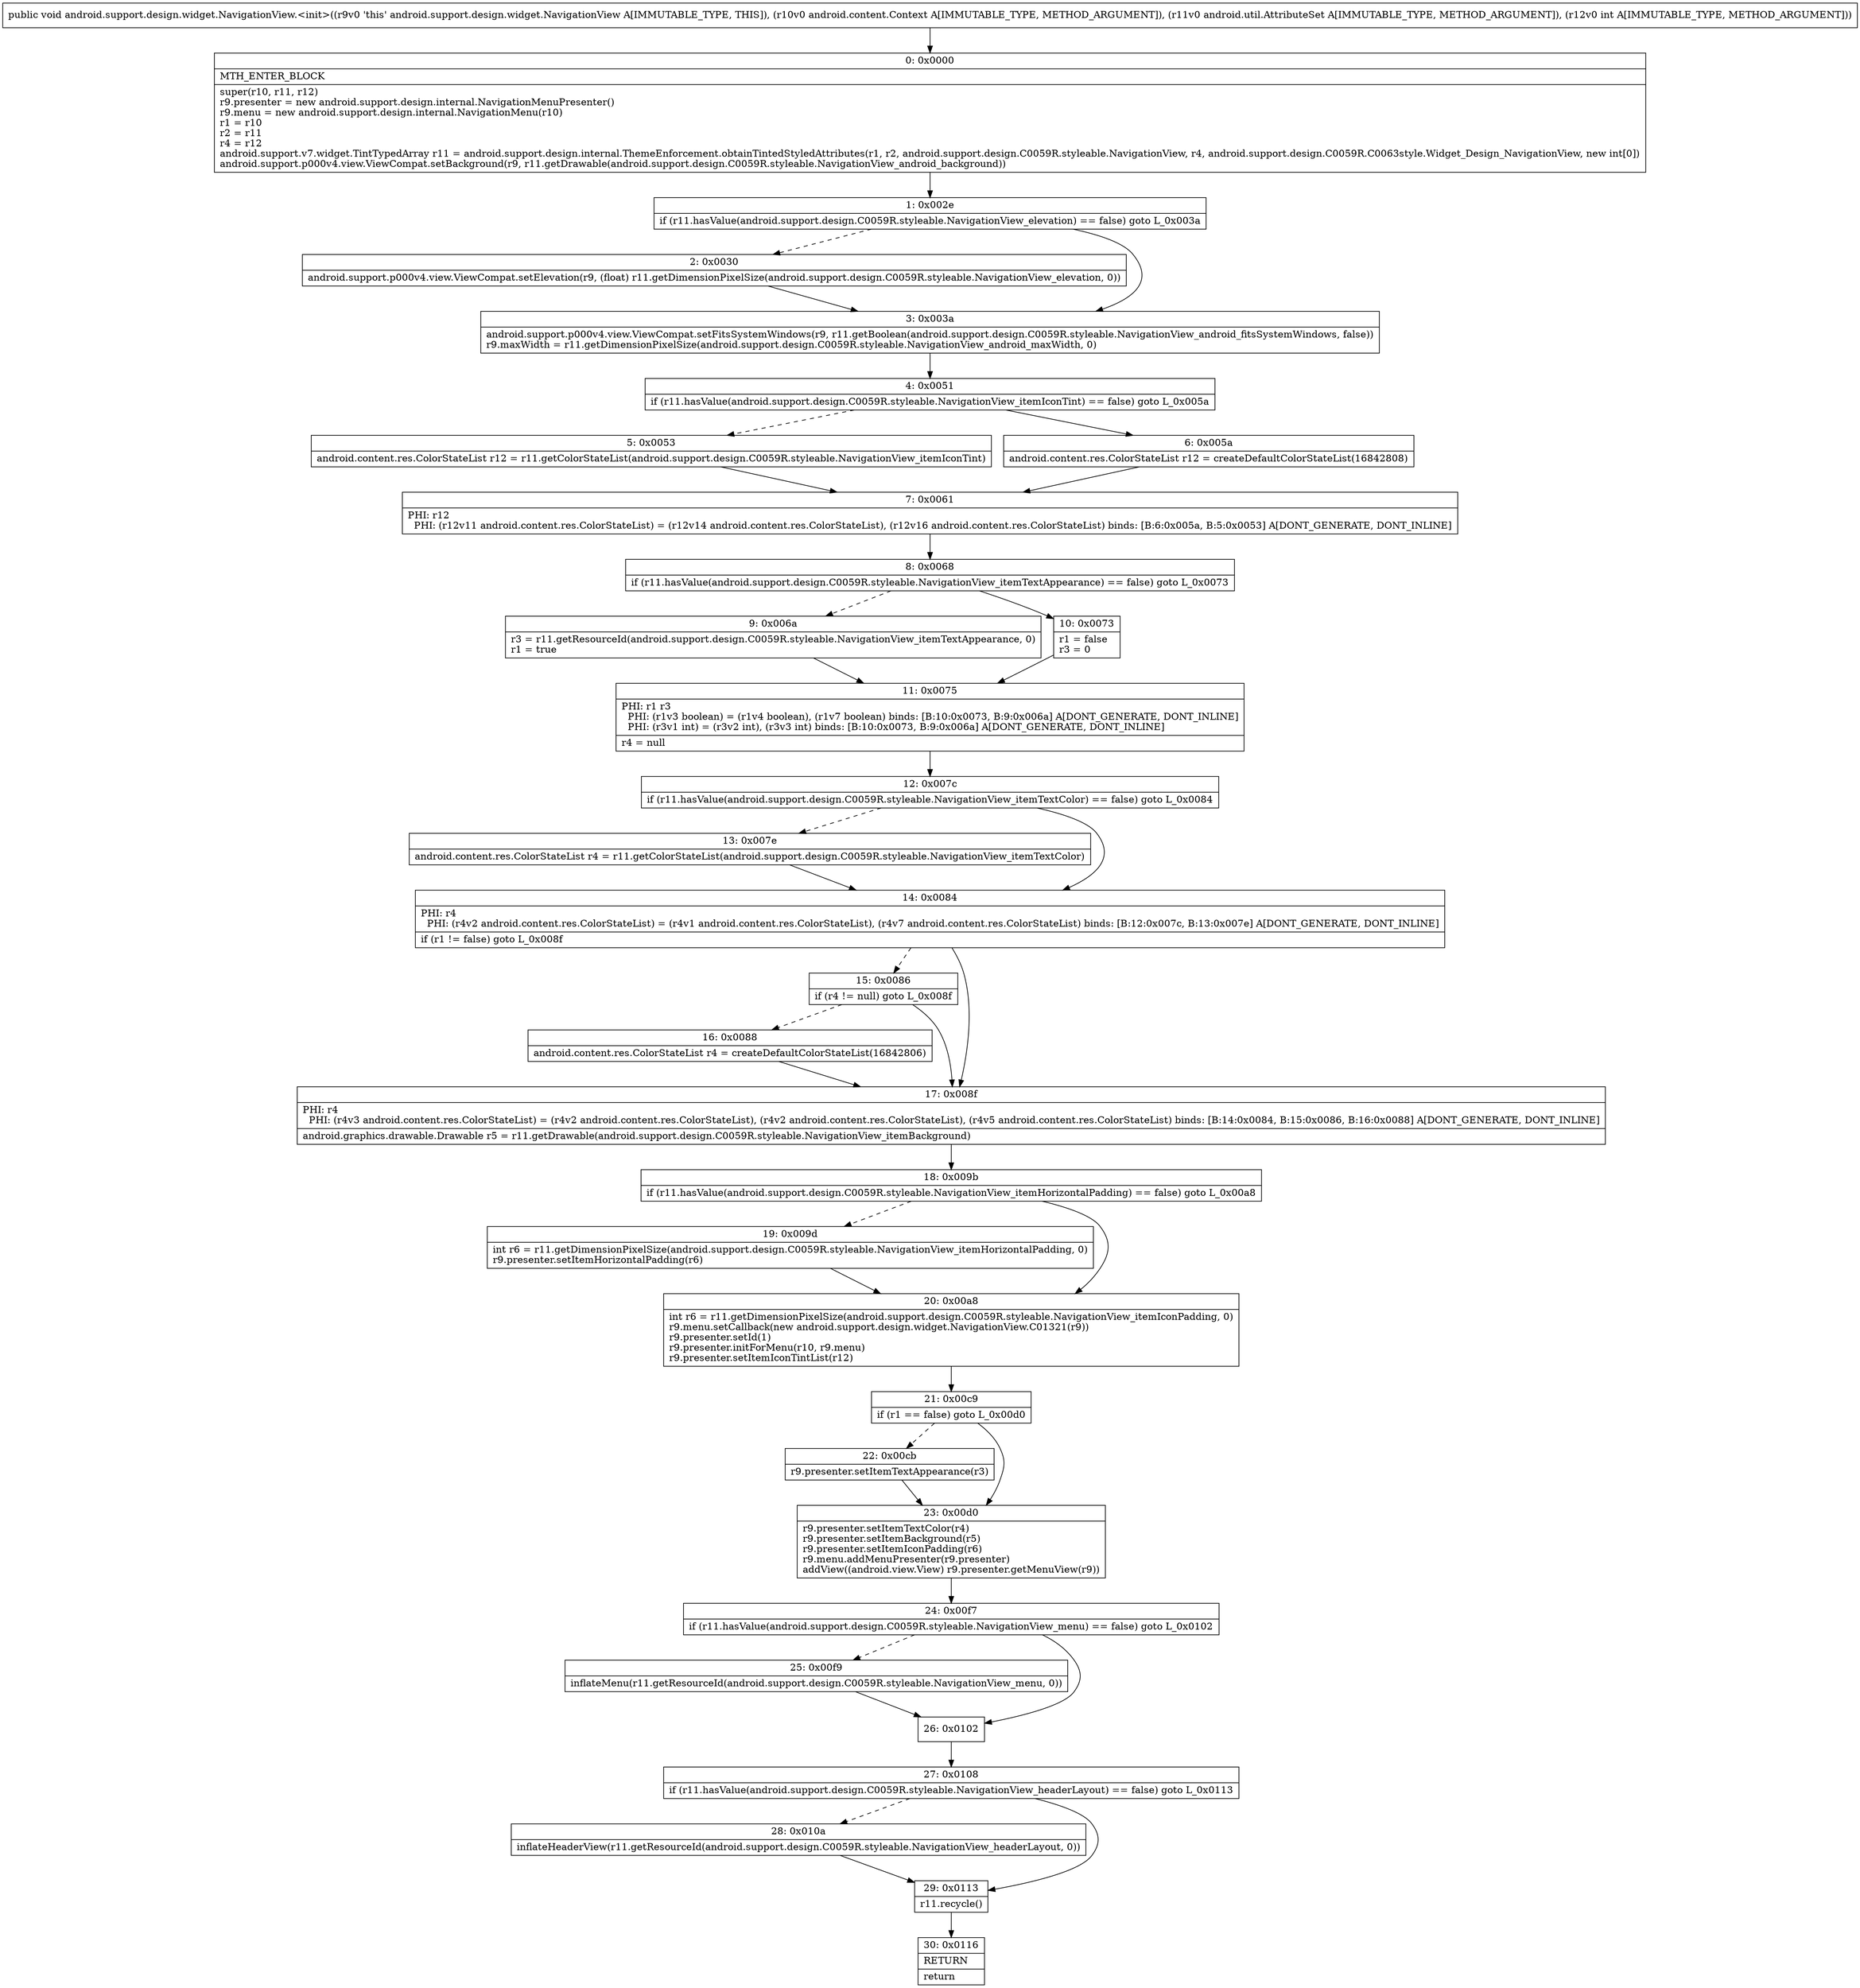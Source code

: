 digraph "CFG forandroid.support.design.widget.NavigationView.\<init\>(Landroid\/content\/Context;Landroid\/util\/AttributeSet;I)V" {
Node_0 [shape=record,label="{0\:\ 0x0000|MTH_ENTER_BLOCK\l|super(r10, r11, r12)\lr9.presenter = new android.support.design.internal.NavigationMenuPresenter()\lr9.menu = new android.support.design.internal.NavigationMenu(r10)\lr1 = r10\lr2 = r11\lr4 = r12\landroid.support.v7.widget.TintTypedArray r11 = android.support.design.internal.ThemeEnforcement.obtainTintedStyledAttributes(r1, r2, android.support.design.C0059R.styleable.NavigationView, r4, android.support.design.C0059R.C0063style.Widget_Design_NavigationView, new int[0])\landroid.support.p000v4.view.ViewCompat.setBackground(r9, r11.getDrawable(android.support.design.C0059R.styleable.NavigationView_android_background))\l}"];
Node_1 [shape=record,label="{1\:\ 0x002e|if (r11.hasValue(android.support.design.C0059R.styleable.NavigationView_elevation) == false) goto L_0x003a\l}"];
Node_2 [shape=record,label="{2\:\ 0x0030|android.support.p000v4.view.ViewCompat.setElevation(r9, (float) r11.getDimensionPixelSize(android.support.design.C0059R.styleable.NavigationView_elevation, 0))\l}"];
Node_3 [shape=record,label="{3\:\ 0x003a|android.support.p000v4.view.ViewCompat.setFitsSystemWindows(r9, r11.getBoolean(android.support.design.C0059R.styleable.NavigationView_android_fitsSystemWindows, false))\lr9.maxWidth = r11.getDimensionPixelSize(android.support.design.C0059R.styleable.NavigationView_android_maxWidth, 0)\l}"];
Node_4 [shape=record,label="{4\:\ 0x0051|if (r11.hasValue(android.support.design.C0059R.styleable.NavigationView_itemIconTint) == false) goto L_0x005a\l}"];
Node_5 [shape=record,label="{5\:\ 0x0053|android.content.res.ColorStateList r12 = r11.getColorStateList(android.support.design.C0059R.styleable.NavigationView_itemIconTint)\l}"];
Node_6 [shape=record,label="{6\:\ 0x005a|android.content.res.ColorStateList r12 = createDefaultColorStateList(16842808)\l}"];
Node_7 [shape=record,label="{7\:\ 0x0061|PHI: r12 \l  PHI: (r12v11 android.content.res.ColorStateList) = (r12v14 android.content.res.ColorStateList), (r12v16 android.content.res.ColorStateList) binds: [B:6:0x005a, B:5:0x0053] A[DONT_GENERATE, DONT_INLINE]\l}"];
Node_8 [shape=record,label="{8\:\ 0x0068|if (r11.hasValue(android.support.design.C0059R.styleable.NavigationView_itemTextAppearance) == false) goto L_0x0073\l}"];
Node_9 [shape=record,label="{9\:\ 0x006a|r3 = r11.getResourceId(android.support.design.C0059R.styleable.NavigationView_itemTextAppearance, 0)\lr1 = true\l}"];
Node_10 [shape=record,label="{10\:\ 0x0073|r1 = false\lr3 = 0\l}"];
Node_11 [shape=record,label="{11\:\ 0x0075|PHI: r1 r3 \l  PHI: (r1v3 boolean) = (r1v4 boolean), (r1v7 boolean) binds: [B:10:0x0073, B:9:0x006a] A[DONT_GENERATE, DONT_INLINE]\l  PHI: (r3v1 int) = (r3v2 int), (r3v3 int) binds: [B:10:0x0073, B:9:0x006a] A[DONT_GENERATE, DONT_INLINE]\l|r4 = null\l}"];
Node_12 [shape=record,label="{12\:\ 0x007c|if (r11.hasValue(android.support.design.C0059R.styleable.NavigationView_itemTextColor) == false) goto L_0x0084\l}"];
Node_13 [shape=record,label="{13\:\ 0x007e|android.content.res.ColorStateList r4 = r11.getColorStateList(android.support.design.C0059R.styleable.NavigationView_itemTextColor)\l}"];
Node_14 [shape=record,label="{14\:\ 0x0084|PHI: r4 \l  PHI: (r4v2 android.content.res.ColorStateList) = (r4v1 android.content.res.ColorStateList), (r4v7 android.content.res.ColorStateList) binds: [B:12:0x007c, B:13:0x007e] A[DONT_GENERATE, DONT_INLINE]\l|if (r1 != false) goto L_0x008f\l}"];
Node_15 [shape=record,label="{15\:\ 0x0086|if (r4 != null) goto L_0x008f\l}"];
Node_16 [shape=record,label="{16\:\ 0x0088|android.content.res.ColorStateList r4 = createDefaultColorStateList(16842806)\l}"];
Node_17 [shape=record,label="{17\:\ 0x008f|PHI: r4 \l  PHI: (r4v3 android.content.res.ColorStateList) = (r4v2 android.content.res.ColorStateList), (r4v2 android.content.res.ColorStateList), (r4v5 android.content.res.ColorStateList) binds: [B:14:0x0084, B:15:0x0086, B:16:0x0088] A[DONT_GENERATE, DONT_INLINE]\l|android.graphics.drawable.Drawable r5 = r11.getDrawable(android.support.design.C0059R.styleable.NavigationView_itemBackground)\l}"];
Node_18 [shape=record,label="{18\:\ 0x009b|if (r11.hasValue(android.support.design.C0059R.styleable.NavigationView_itemHorizontalPadding) == false) goto L_0x00a8\l}"];
Node_19 [shape=record,label="{19\:\ 0x009d|int r6 = r11.getDimensionPixelSize(android.support.design.C0059R.styleable.NavigationView_itemHorizontalPadding, 0)\lr9.presenter.setItemHorizontalPadding(r6)\l}"];
Node_20 [shape=record,label="{20\:\ 0x00a8|int r6 = r11.getDimensionPixelSize(android.support.design.C0059R.styleable.NavigationView_itemIconPadding, 0)\lr9.menu.setCallback(new android.support.design.widget.NavigationView.C01321(r9))\lr9.presenter.setId(1)\lr9.presenter.initForMenu(r10, r9.menu)\lr9.presenter.setItemIconTintList(r12)\l}"];
Node_21 [shape=record,label="{21\:\ 0x00c9|if (r1 == false) goto L_0x00d0\l}"];
Node_22 [shape=record,label="{22\:\ 0x00cb|r9.presenter.setItemTextAppearance(r3)\l}"];
Node_23 [shape=record,label="{23\:\ 0x00d0|r9.presenter.setItemTextColor(r4)\lr9.presenter.setItemBackground(r5)\lr9.presenter.setItemIconPadding(r6)\lr9.menu.addMenuPresenter(r9.presenter)\laddView((android.view.View) r9.presenter.getMenuView(r9))\l}"];
Node_24 [shape=record,label="{24\:\ 0x00f7|if (r11.hasValue(android.support.design.C0059R.styleable.NavigationView_menu) == false) goto L_0x0102\l}"];
Node_25 [shape=record,label="{25\:\ 0x00f9|inflateMenu(r11.getResourceId(android.support.design.C0059R.styleable.NavigationView_menu, 0))\l}"];
Node_26 [shape=record,label="{26\:\ 0x0102}"];
Node_27 [shape=record,label="{27\:\ 0x0108|if (r11.hasValue(android.support.design.C0059R.styleable.NavigationView_headerLayout) == false) goto L_0x0113\l}"];
Node_28 [shape=record,label="{28\:\ 0x010a|inflateHeaderView(r11.getResourceId(android.support.design.C0059R.styleable.NavigationView_headerLayout, 0))\l}"];
Node_29 [shape=record,label="{29\:\ 0x0113|r11.recycle()\l}"];
Node_30 [shape=record,label="{30\:\ 0x0116|RETURN\l|return\l}"];
MethodNode[shape=record,label="{public void android.support.design.widget.NavigationView.\<init\>((r9v0 'this' android.support.design.widget.NavigationView A[IMMUTABLE_TYPE, THIS]), (r10v0 android.content.Context A[IMMUTABLE_TYPE, METHOD_ARGUMENT]), (r11v0 android.util.AttributeSet A[IMMUTABLE_TYPE, METHOD_ARGUMENT]), (r12v0 int A[IMMUTABLE_TYPE, METHOD_ARGUMENT])) }"];
MethodNode -> Node_0;
Node_0 -> Node_1;
Node_1 -> Node_2[style=dashed];
Node_1 -> Node_3;
Node_2 -> Node_3;
Node_3 -> Node_4;
Node_4 -> Node_5[style=dashed];
Node_4 -> Node_6;
Node_5 -> Node_7;
Node_6 -> Node_7;
Node_7 -> Node_8;
Node_8 -> Node_9[style=dashed];
Node_8 -> Node_10;
Node_9 -> Node_11;
Node_10 -> Node_11;
Node_11 -> Node_12;
Node_12 -> Node_13[style=dashed];
Node_12 -> Node_14;
Node_13 -> Node_14;
Node_14 -> Node_15[style=dashed];
Node_14 -> Node_17;
Node_15 -> Node_16[style=dashed];
Node_15 -> Node_17;
Node_16 -> Node_17;
Node_17 -> Node_18;
Node_18 -> Node_19[style=dashed];
Node_18 -> Node_20;
Node_19 -> Node_20;
Node_20 -> Node_21;
Node_21 -> Node_22[style=dashed];
Node_21 -> Node_23;
Node_22 -> Node_23;
Node_23 -> Node_24;
Node_24 -> Node_25[style=dashed];
Node_24 -> Node_26;
Node_25 -> Node_26;
Node_26 -> Node_27;
Node_27 -> Node_28[style=dashed];
Node_27 -> Node_29;
Node_28 -> Node_29;
Node_29 -> Node_30;
}

